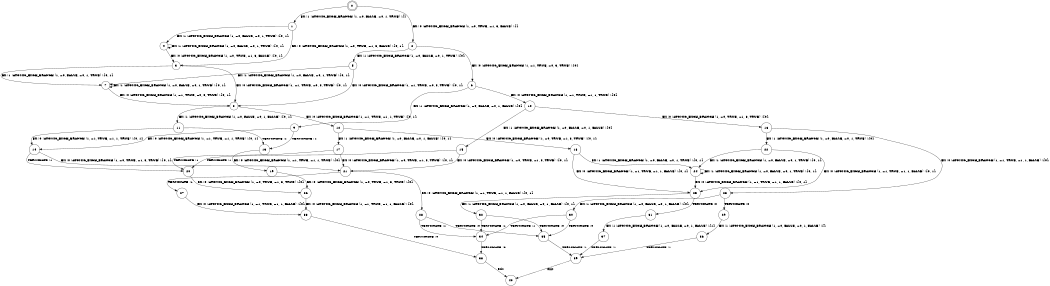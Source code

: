 digraph BCG {
size = "7, 10.5";
center = TRUE;
node [shape = circle];
0 [peripheries = 2];
0 -> 1 [label = "EX !1 !ATOMIC_EXCH_BRANCH (1, +0, FALSE, +0, 1, TRUE) !{}"];
0 -> 2 [label = "EX !0 !ATOMIC_EXCH_BRANCH (1, +0, TRUE, +1, 3, FALSE) !{}"];
1 -> 3 [label = "EX !0 !ATOMIC_EXCH_BRANCH (1, +0, TRUE, +1, 3, FALSE) !{0, 1}"];
1 -> 4 [label = "EX !1 !ATOMIC_EXCH_BRANCH (1, +0, FALSE, +0, 1, TRUE) !{0, 1}"];
2 -> 5 [label = "EX !1 !ATOMIC_EXCH_BRANCH (1, +0, FALSE, +0, 1, TRUE) !{0}"];
2 -> 6 [label = "EX !0 !ATOMIC_EXCH_BRANCH (1, +1, TRUE, +0, 3, TRUE) !{0}"];
3 -> 7 [label = "EX !1 !ATOMIC_EXCH_BRANCH (1, +0, FALSE, +0, 1, TRUE) !{0, 1}"];
3 -> 8 [label = "EX !0 !ATOMIC_EXCH_BRANCH (1, +1, TRUE, +0, 3, TRUE) !{0, 1}"];
4 -> 3 [label = "EX !0 !ATOMIC_EXCH_BRANCH (1, +0, TRUE, +1, 3, FALSE) !{0, 1}"];
4 -> 4 [label = "EX !1 !ATOMIC_EXCH_BRANCH (1, +0, FALSE, +0, 1, TRUE) !{0, 1}"];
5 -> 7 [label = "EX !1 !ATOMIC_EXCH_BRANCH (1, +0, FALSE, +0, 1, TRUE) !{0, 1}"];
5 -> 8 [label = "EX !0 !ATOMIC_EXCH_BRANCH (1, +1, TRUE, +0, 3, TRUE) !{0, 1}"];
6 -> 9 [label = "EX !1 !ATOMIC_EXCH_BRANCH (1, +0, FALSE, +0, 1, FALSE) !{0}"];
6 -> 10 [label = "EX !0 !ATOMIC_EXCH_BRANCH (1, +1, TRUE, +1, 1, TRUE) !{0}"];
7 -> 7 [label = "EX !1 !ATOMIC_EXCH_BRANCH (1, +0, FALSE, +0, 1, TRUE) !{0, 1}"];
7 -> 8 [label = "EX !0 !ATOMIC_EXCH_BRANCH (1, +1, TRUE, +0, 3, TRUE) !{0, 1}"];
8 -> 11 [label = "EX !1 !ATOMIC_EXCH_BRANCH (1, +0, FALSE, +0, 1, FALSE) !{0, 1}"];
8 -> 12 [label = "EX !0 !ATOMIC_EXCH_BRANCH (1, +1, TRUE, +1, 1, TRUE) !{0, 1}"];
9 -> 13 [label = "TERMINATE !1"];
9 -> 14 [label = "EX !0 !ATOMIC_EXCH_BRANCH (1, +1, TRUE, +1, 1, TRUE) !{0, 1}"];
10 -> 15 [label = "EX !1 !ATOMIC_EXCH_BRANCH (1, +0, FALSE, +0, 1, FALSE) !{0}"];
10 -> 16 [label = "EX !0 !ATOMIC_EXCH_BRANCH (1, +0, TRUE, +1, 3, TRUE) !{0}"];
11 -> 13 [label = "TERMINATE !1"];
11 -> 14 [label = "EX !0 !ATOMIC_EXCH_BRANCH (1, +1, TRUE, +1, 1, TRUE) !{0, 1}"];
12 -> 17 [label = "EX !1 !ATOMIC_EXCH_BRANCH (1, +0, FALSE, +0, 1, FALSE) !{0, 1}"];
12 -> 18 [label = "EX !0 !ATOMIC_EXCH_BRANCH (1, +0, TRUE, +1, 3, TRUE) !{0, 1}"];
13 -> 19 [label = "EX !0 !ATOMIC_EXCH_BRANCH (1, +1, TRUE, +1, 1, TRUE) !{0}"];
14 -> 20 [label = "TERMINATE !1"];
14 -> 21 [label = "EX !0 !ATOMIC_EXCH_BRANCH (1, +0, TRUE, +1, 3, TRUE) !{0, 1}"];
15 -> 20 [label = "TERMINATE !1"];
15 -> 21 [label = "EX !0 !ATOMIC_EXCH_BRANCH (1, +0, TRUE, +1, 3, TRUE) !{0, 1}"];
16 -> 22 [label = "EX !1 !ATOMIC_EXCH_BRANCH (1, +0, FALSE, +0, 1, TRUE) !{0}"];
16 -> 23 [label = "EX !0 !ATOMIC_EXCH_BRANCH (1, +1, TRUE, +1, 1, FALSE) !{0}"];
17 -> 20 [label = "TERMINATE !1"];
17 -> 21 [label = "EX !0 !ATOMIC_EXCH_BRANCH (1, +0, TRUE, +1, 3, TRUE) !{0, 1}"];
18 -> 24 [label = "EX !1 !ATOMIC_EXCH_BRANCH (1, +0, FALSE, +0, 1, TRUE) !{0, 1}"];
18 -> 25 [label = "EX !0 !ATOMIC_EXCH_BRANCH (1, +1, TRUE, +1, 1, FALSE) !{0, 1}"];
19 -> 26 [label = "EX !0 !ATOMIC_EXCH_BRANCH (1, +0, TRUE, +1, 3, TRUE) !{0}"];
20 -> 26 [label = "EX !0 !ATOMIC_EXCH_BRANCH (1, +0, TRUE, +1, 3, TRUE) !{0}"];
21 -> 27 [label = "TERMINATE !1"];
21 -> 28 [label = "EX !0 !ATOMIC_EXCH_BRANCH (1, +1, TRUE, +1, 1, FALSE) !{0, 1}"];
22 -> 24 [label = "EX !1 !ATOMIC_EXCH_BRANCH (1, +0, FALSE, +0, 1, TRUE) !{0, 1}"];
22 -> 25 [label = "EX !0 !ATOMIC_EXCH_BRANCH (1, +1, TRUE, +1, 1, FALSE) !{0, 1}"];
23 -> 29 [label = "TERMINATE !0"];
23 -> 30 [label = "EX !1 !ATOMIC_EXCH_BRANCH (1, +0, FALSE, +0, 1, FALSE) !{0}"];
24 -> 24 [label = "EX !1 !ATOMIC_EXCH_BRANCH (1, +0, FALSE, +0, 1, TRUE) !{0, 1}"];
24 -> 25 [label = "EX !0 !ATOMIC_EXCH_BRANCH (1, +1, TRUE, +1, 1, FALSE) !{0, 1}"];
25 -> 31 [label = "TERMINATE !0"];
25 -> 32 [label = "EX !1 !ATOMIC_EXCH_BRANCH (1, +0, FALSE, +0, 1, FALSE) !{0, 1}"];
26 -> 33 [label = "EX !0 !ATOMIC_EXCH_BRANCH (1, +1, TRUE, +1, 1, FALSE) !{0}"];
27 -> 33 [label = "EX !0 !ATOMIC_EXCH_BRANCH (1, +1, TRUE, +1, 1, FALSE) !{0}"];
28 -> 34 [label = "TERMINATE !1"];
28 -> 35 [label = "TERMINATE !0"];
29 -> 36 [label = "EX !1 !ATOMIC_EXCH_BRANCH (1, +0, FALSE, +0, 1, FALSE) !{}"];
30 -> 34 [label = "TERMINATE !1"];
30 -> 35 [label = "TERMINATE !0"];
31 -> 37 [label = "EX !1 !ATOMIC_EXCH_BRANCH (1, +0, FALSE, +0, 1, FALSE) !{1}"];
32 -> 34 [label = "TERMINATE !1"];
32 -> 35 [label = "TERMINATE !0"];
33 -> 38 [label = "TERMINATE !0"];
34 -> 38 [label = "TERMINATE !0"];
35 -> 39 [label = "TERMINATE !1"];
36 -> 39 [label = "TERMINATE !1"];
37 -> 39 [label = "TERMINATE !1"];
38 -> 40 [label = "exit"];
39 -> 40 [label = "exit"];
}
